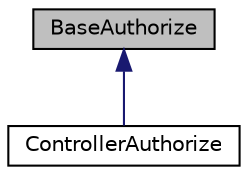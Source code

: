 digraph "BaseAuthorize"
{
  edge [fontname="Helvetica",fontsize="10",labelfontname="Helvetica",labelfontsize="10"];
  node [fontname="Helvetica",fontsize="10",shape=record];
  Node1 [label="BaseAuthorize",height=0.2,width=0.4,color="black", fillcolor="grey75", style="filled", fontcolor="black"];
  Node1 -> Node2 [dir="back",color="midnightblue",fontsize="10",style="solid",fontname="Helvetica"];
  Node2 [label="ControllerAuthorize",height=0.2,width=0.4,color="black", fillcolor="white", style="filled",URL="$class_cake_1_1_auth_1_1_controller_authorize.html"];
}

